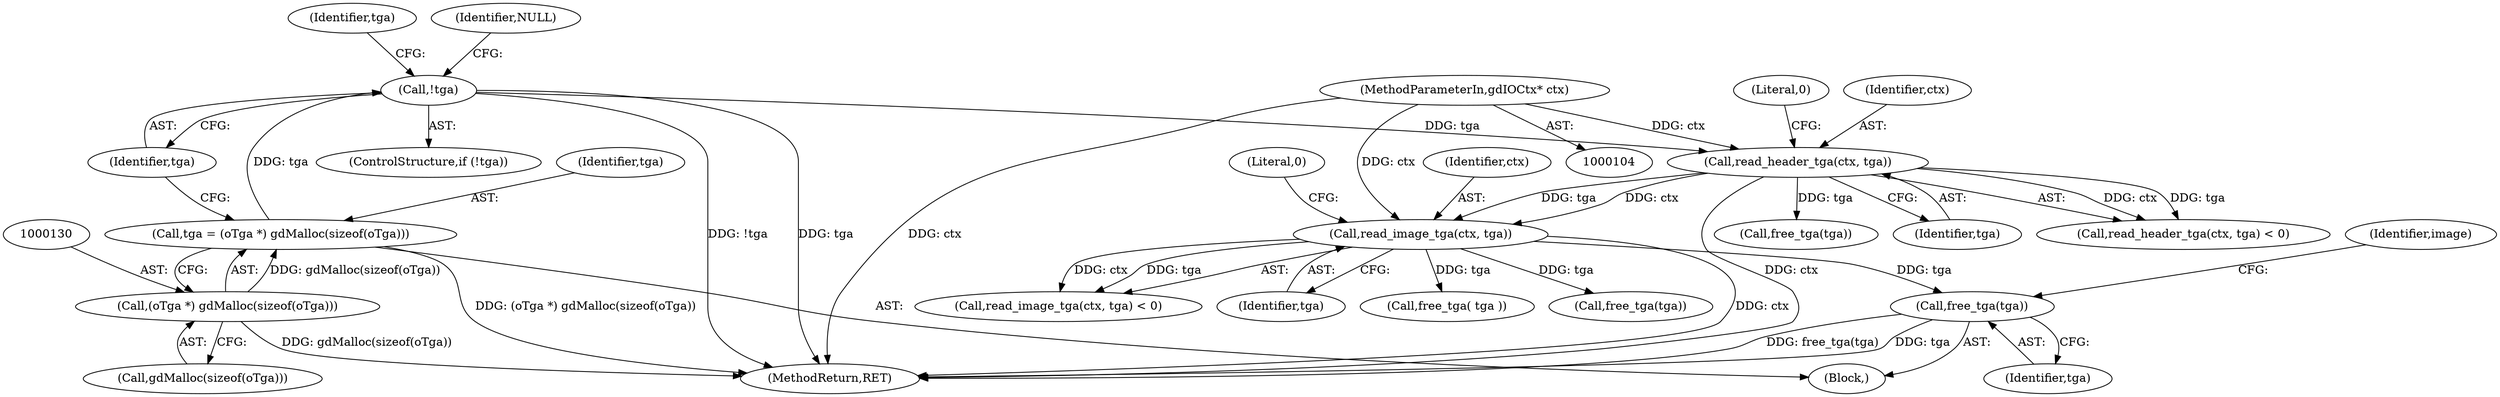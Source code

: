 digraph "0_libgd_10ef1dca63d62433fda13309b4a228782db823f7@API" {
"1000353" [label="(Call,free_tga(tga))"];
"1000163" [label="(Call,read_image_tga(ctx, tga))"];
"1000152" [label="(Call,read_header_tga(ctx, tga))"];
"1000105" [label="(MethodParameterIn,gdIOCtx* ctx)"];
"1000135" [label="(Call,!tga)"];
"1000127" [label="(Call,tga = (oTga *) gdMalloc(sizeof(oTga)))"];
"1000129" [label="(Call,(oTga *) gdMalloc(sizeof(oTga)))"];
"1000190" [label="(Call,free_tga( tga ))"];
"1000128" [label="(Identifier,tga)"];
"1000168" [label="(Call,free_tga(tga))"];
"1000134" [label="(ControlStructure,if (!tga))"];
"1000152" [label="(Call,read_header_tga(ctx, tga))"];
"1000166" [label="(Literal,0)"];
"1000155" [label="(Literal,0)"];
"1000354" [label="(Identifier,tga)"];
"1000164" [label="(Identifier,ctx)"];
"1000357" [label="(MethodReturn,RET)"];
"1000142" [label="(Identifier,tga)"];
"1000105" [label="(MethodParameterIn,gdIOCtx* ctx)"];
"1000162" [label="(Call,read_image_tga(ctx, tga) < 0)"];
"1000129" [label="(Call,(oTga *) gdMalloc(sizeof(oTga)))"];
"1000157" [label="(Call,free_tga(tga))"];
"1000127" [label="(Call,tga = (oTga *) gdMalloc(sizeof(oTga)))"];
"1000135" [label="(Call,!tga)"];
"1000106" [label="(Block,)"];
"1000356" [label="(Identifier,image)"];
"1000139" [label="(Identifier,NULL)"];
"1000163" [label="(Call,read_image_tga(ctx, tga))"];
"1000153" [label="(Identifier,ctx)"];
"1000154" [label="(Identifier,tga)"];
"1000353" [label="(Call,free_tga(tga))"];
"1000131" [label="(Call,gdMalloc(sizeof(oTga)))"];
"1000151" [label="(Call,read_header_tga(ctx, tga) < 0)"];
"1000165" [label="(Identifier,tga)"];
"1000136" [label="(Identifier,tga)"];
"1000353" -> "1000106"  [label="AST: "];
"1000353" -> "1000354"  [label="CFG: "];
"1000354" -> "1000353"  [label="AST: "];
"1000356" -> "1000353"  [label="CFG: "];
"1000353" -> "1000357"  [label="DDG: free_tga(tga)"];
"1000353" -> "1000357"  [label="DDG: tga"];
"1000163" -> "1000353"  [label="DDG: tga"];
"1000163" -> "1000162"  [label="AST: "];
"1000163" -> "1000165"  [label="CFG: "];
"1000164" -> "1000163"  [label="AST: "];
"1000165" -> "1000163"  [label="AST: "];
"1000166" -> "1000163"  [label="CFG: "];
"1000163" -> "1000357"  [label="DDG: ctx"];
"1000163" -> "1000162"  [label="DDG: ctx"];
"1000163" -> "1000162"  [label="DDG: tga"];
"1000152" -> "1000163"  [label="DDG: ctx"];
"1000152" -> "1000163"  [label="DDG: tga"];
"1000105" -> "1000163"  [label="DDG: ctx"];
"1000163" -> "1000168"  [label="DDG: tga"];
"1000163" -> "1000190"  [label="DDG: tga"];
"1000152" -> "1000151"  [label="AST: "];
"1000152" -> "1000154"  [label="CFG: "];
"1000153" -> "1000152"  [label="AST: "];
"1000154" -> "1000152"  [label="AST: "];
"1000155" -> "1000152"  [label="CFG: "];
"1000152" -> "1000357"  [label="DDG: ctx"];
"1000152" -> "1000151"  [label="DDG: ctx"];
"1000152" -> "1000151"  [label="DDG: tga"];
"1000105" -> "1000152"  [label="DDG: ctx"];
"1000135" -> "1000152"  [label="DDG: tga"];
"1000152" -> "1000157"  [label="DDG: tga"];
"1000105" -> "1000104"  [label="AST: "];
"1000105" -> "1000357"  [label="DDG: ctx"];
"1000135" -> "1000134"  [label="AST: "];
"1000135" -> "1000136"  [label="CFG: "];
"1000136" -> "1000135"  [label="AST: "];
"1000139" -> "1000135"  [label="CFG: "];
"1000142" -> "1000135"  [label="CFG: "];
"1000135" -> "1000357"  [label="DDG: !tga"];
"1000135" -> "1000357"  [label="DDG: tga"];
"1000127" -> "1000135"  [label="DDG: tga"];
"1000127" -> "1000106"  [label="AST: "];
"1000127" -> "1000129"  [label="CFG: "];
"1000128" -> "1000127"  [label="AST: "];
"1000129" -> "1000127"  [label="AST: "];
"1000136" -> "1000127"  [label="CFG: "];
"1000127" -> "1000357"  [label="DDG: (oTga *) gdMalloc(sizeof(oTga))"];
"1000129" -> "1000127"  [label="DDG: gdMalloc(sizeof(oTga))"];
"1000129" -> "1000131"  [label="CFG: "];
"1000130" -> "1000129"  [label="AST: "];
"1000131" -> "1000129"  [label="AST: "];
"1000129" -> "1000357"  [label="DDG: gdMalloc(sizeof(oTga))"];
}
